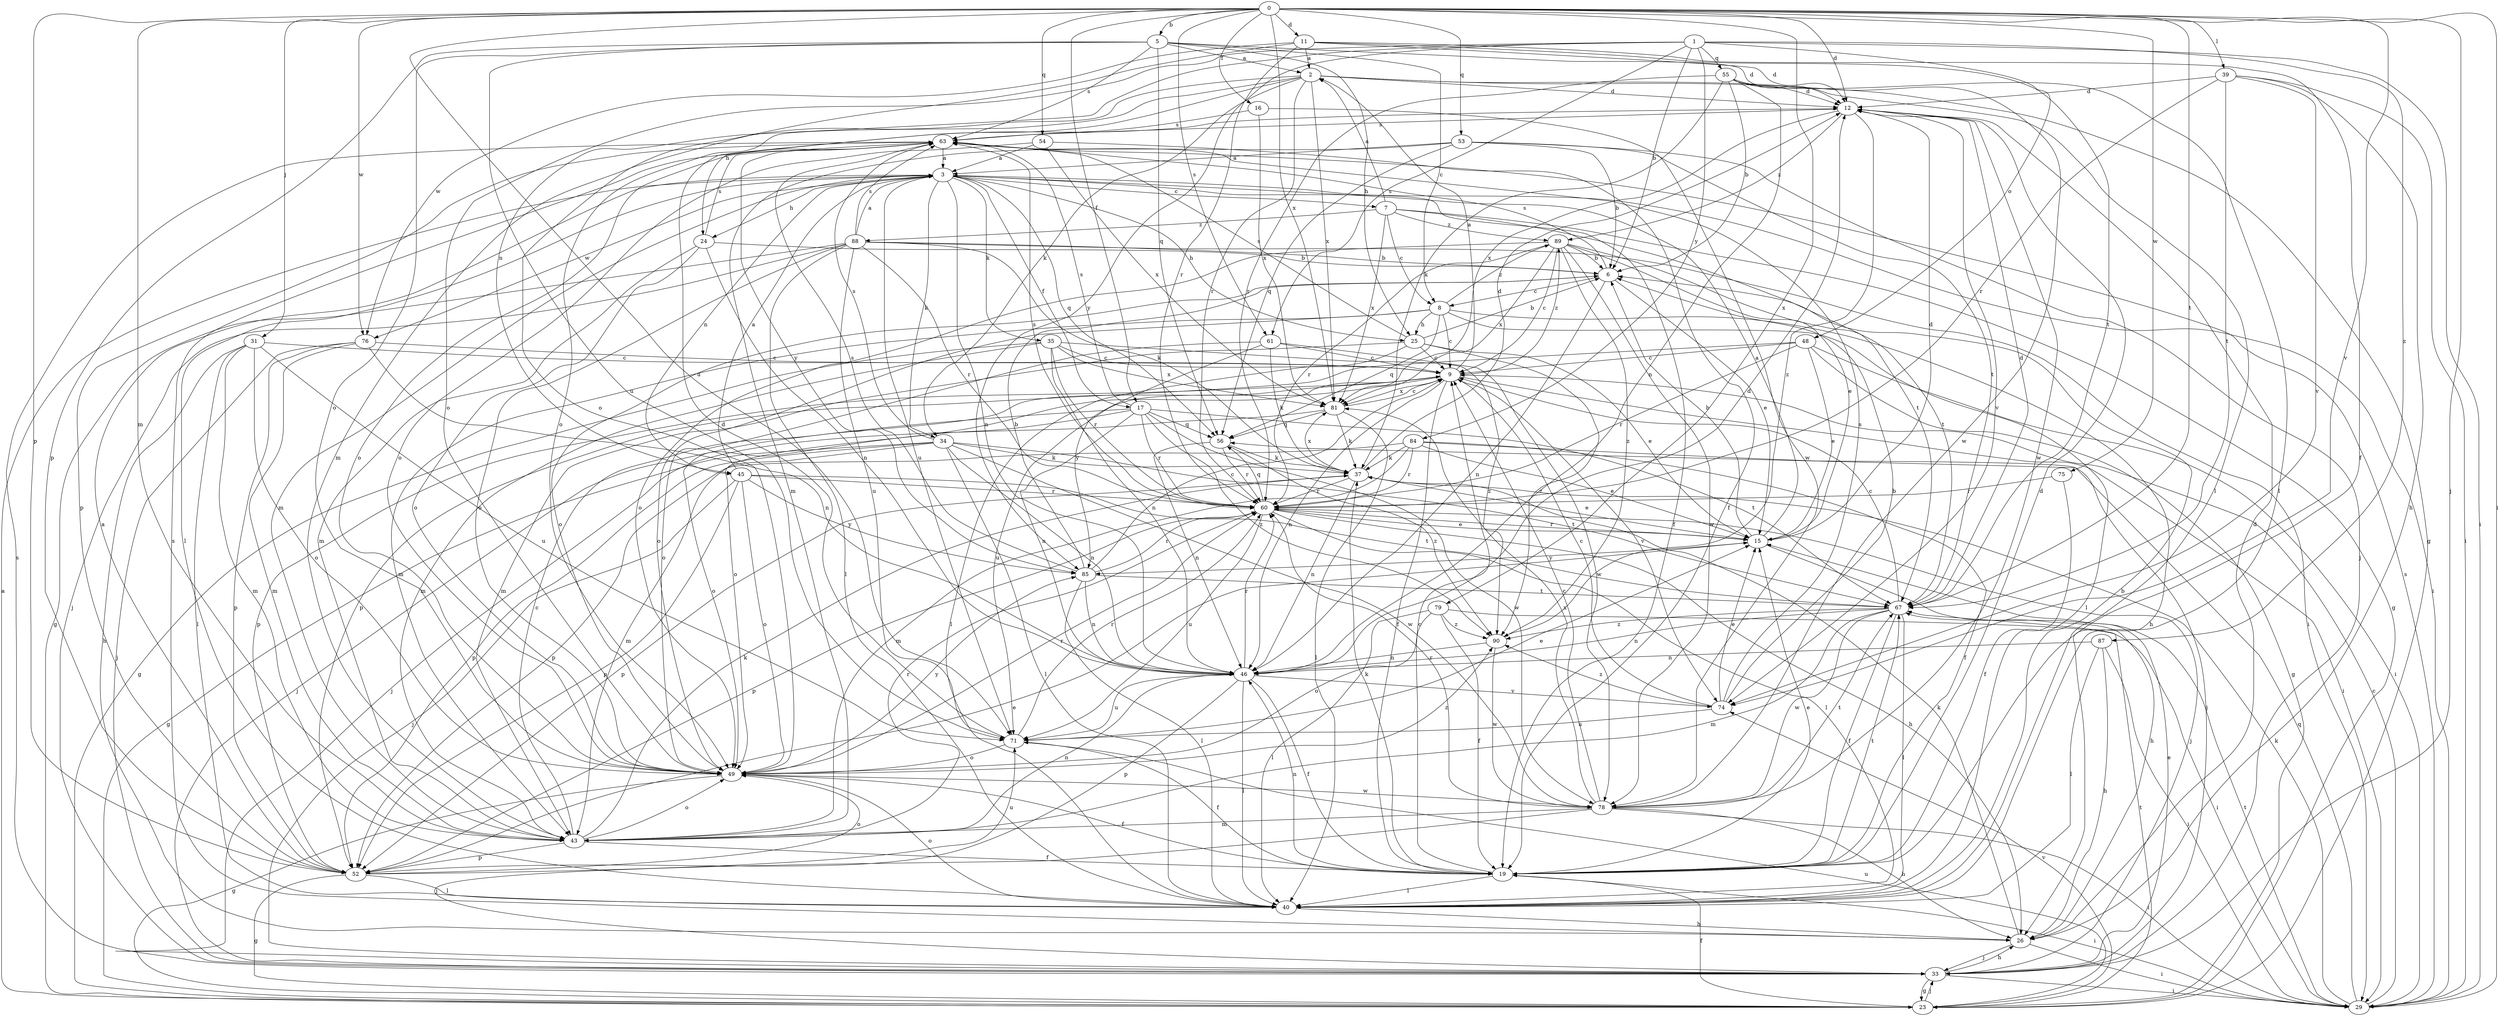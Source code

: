 strict digraph  {
0;
1;
2;
3;
5;
6;
7;
8;
9;
11;
12;
15;
16;
17;
19;
23;
24;
25;
26;
29;
31;
33;
34;
35;
37;
39;
40;
43;
45;
46;
48;
49;
52;
53;
54;
55;
56;
60;
61;
63;
67;
71;
74;
75;
76;
78;
79;
81;
84;
85;
87;
88;
89;
90;
0 -> 5  [label=b];
0 -> 11  [label=d];
0 -> 12  [label=d];
0 -> 16  [label=f];
0 -> 17  [label=f];
0 -> 29  [label=i];
0 -> 31  [label=j];
0 -> 33  [label=j];
0 -> 39  [label=l];
0 -> 43  [label=m];
0 -> 52  [label=p];
0 -> 53  [label=q];
0 -> 54  [label=q];
0 -> 61  [label=s];
0 -> 67  [label=t];
0 -> 71  [label=u];
0 -> 74  [label=v];
0 -> 75  [label=w];
0 -> 76  [label=w];
0 -> 79  [label=x];
0 -> 81  [label=x];
1 -> 6  [label=b];
1 -> 29  [label=i];
1 -> 45  [label=n];
1 -> 48  [label=o];
1 -> 49  [label=o];
1 -> 55  [label=q];
1 -> 61  [label=s];
1 -> 84  [label=y];
1 -> 85  [label=y];
1 -> 87  [label=z];
2 -> 12  [label=d];
2 -> 23  [label=g];
2 -> 24  [label=h];
2 -> 34  [label=k];
2 -> 40  [label=l];
2 -> 43  [label=m];
2 -> 49  [label=o];
2 -> 60  [label=r];
2 -> 81  [label=x];
3 -> 7  [label=c];
3 -> 17  [label=f];
3 -> 19  [label=f];
3 -> 24  [label=h];
3 -> 25  [label=h];
3 -> 29  [label=i];
3 -> 34  [label=k];
3 -> 35  [label=k];
3 -> 40  [label=l];
3 -> 43  [label=m];
3 -> 45  [label=n];
3 -> 46  [label=n];
3 -> 56  [label=q];
3 -> 71  [label=u];
3 -> 76  [label=w];
5 -> 2  [label=a];
5 -> 8  [label=c];
5 -> 12  [label=d];
5 -> 25  [label=h];
5 -> 49  [label=o];
5 -> 52  [label=p];
5 -> 56  [label=q];
5 -> 63  [label=s];
5 -> 71  [label=u];
6 -> 8  [label=c];
6 -> 15  [label=e];
6 -> 46  [label=n];
6 -> 49  [label=o];
6 -> 63  [label=s];
7 -> 2  [label=a];
7 -> 8  [label=c];
7 -> 23  [label=g];
7 -> 67  [label=t];
7 -> 81  [label=x];
7 -> 88  [label=z];
7 -> 89  [label=z];
8 -> 9  [label=c];
8 -> 25  [label=h];
8 -> 26  [label=h];
8 -> 40  [label=l];
8 -> 43  [label=m];
8 -> 49  [label=o];
8 -> 56  [label=q];
8 -> 89  [label=z];
9 -> 2  [label=a];
9 -> 19  [label=f];
9 -> 29  [label=i];
9 -> 46  [label=n];
9 -> 49  [label=o];
9 -> 52  [label=p];
9 -> 71  [label=u];
9 -> 74  [label=v];
9 -> 81  [label=x];
9 -> 89  [label=z];
11 -> 2  [label=a];
11 -> 12  [label=d];
11 -> 19  [label=f];
11 -> 49  [label=o];
11 -> 60  [label=r];
11 -> 67  [label=t];
11 -> 76  [label=w];
12 -> 63  [label=s];
12 -> 74  [label=v];
12 -> 78  [label=w];
12 -> 81  [label=x];
12 -> 89  [label=z];
12 -> 90  [label=z];
15 -> 3  [label=a];
15 -> 6  [label=b];
15 -> 12  [label=d];
15 -> 26  [label=h];
15 -> 60  [label=r];
15 -> 85  [label=y];
16 -> 63  [label=s];
16 -> 78  [label=w];
16 -> 81  [label=x];
17 -> 33  [label=j];
17 -> 46  [label=n];
17 -> 49  [label=o];
17 -> 56  [label=q];
17 -> 60  [label=r];
17 -> 63  [label=s];
17 -> 67  [label=t];
17 -> 78  [label=w];
17 -> 90  [label=z];
19 -> 9  [label=c];
19 -> 12  [label=d];
19 -> 15  [label=e];
19 -> 29  [label=i];
19 -> 37  [label=k];
19 -> 40  [label=l];
19 -> 46  [label=n];
19 -> 67  [label=t];
23 -> 3  [label=a];
23 -> 19  [label=f];
23 -> 33  [label=j];
23 -> 67  [label=t];
23 -> 71  [label=u];
23 -> 74  [label=v];
24 -> 6  [label=b];
24 -> 43  [label=m];
24 -> 46  [label=n];
24 -> 49  [label=o];
24 -> 63  [label=s];
25 -> 6  [label=b];
25 -> 9  [label=c];
25 -> 15  [label=e];
25 -> 40  [label=l];
25 -> 43  [label=m];
25 -> 63  [label=s];
25 -> 90  [label=z];
26 -> 12  [label=d];
26 -> 29  [label=i];
26 -> 33  [label=j];
26 -> 37  [label=k];
26 -> 63  [label=s];
29 -> 9  [label=c];
29 -> 37  [label=k];
29 -> 56  [label=q];
29 -> 63  [label=s];
29 -> 67  [label=t];
31 -> 9  [label=c];
31 -> 26  [label=h];
31 -> 40  [label=l];
31 -> 43  [label=m];
31 -> 49  [label=o];
31 -> 71  [label=u];
33 -> 15  [label=e];
33 -> 23  [label=g];
33 -> 26  [label=h];
33 -> 29  [label=i];
33 -> 63  [label=s];
34 -> 23  [label=g];
34 -> 37  [label=k];
34 -> 40  [label=l];
34 -> 43  [label=m];
34 -> 46  [label=n];
34 -> 52  [label=p];
34 -> 63  [label=s];
34 -> 67  [label=t];
34 -> 78  [label=w];
35 -> 9  [label=c];
35 -> 23  [label=g];
35 -> 43  [label=m];
35 -> 46  [label=n];
35 -> 60  [label=r];
35 -> 81  [label=x];
35 -> 90  [label=z];
37 -> 12  [label=d];
37 -> 15  [label=e];
37 -> 46  [label=n];
37 -> 52  [label=p];
37 -> 60  [label=r];
37 -> 81  [label=x];
39 -> 12  [label=d];
39 -> 26  [label=h];
39 -> 29  [label=i];
39 -> 60  [label=r];
39 -> 67  [label=t];
39 -> 74  [label=v];
40 -> 6  [label=b];
40 -> 26  [label=h];
40 -> 49  [label=o];
43 -> 9  [label=c];
43 -> 19  [label=f];
43 -> 37  [label=k];
43 -> 46  [label=n];
43 -> 49  [label=o];
43 -> 52  [label=p];
43 -> 60  [label=r];
45 -> 3  [label=a];
45 -> 33  [label=j];
45 -> 49  [label=o];
45 -> 52  [label=p];
45 -> 60  [label=r];
45 -> 67  [label=t];
45 -> 85  [label=y];
46 -> 12  [label=d];
46 -> 19  [label=f];
46 -> 40  [label=l];
46 -> 52  [label=p];
46 -> 60  [label=r];
46 -> 71  [label=u];
46 -> 74  [label=v];
48 -> 9  [label=c];
48 -> 15  [label=e];
48 -> 23  [label=g];
48 -> 29  [label=i];
48 -> 52  [label=p];
48 -> 60  [label=r];
49 -> 19  [label=f];
49 -> 23  [label=g];
49 -> 60  [label=r];
49 -> 78  [label=w];
49 -> 85  [label=y];
49 -> 90  [label=z];
52 -> 3  [label=a];
52 -> 15  [label=e];
52 -> 23  [label=g];
52 -> 40  [label=l];
52 -> 49  [label=o];
52 -> 71  [label=u];
53 -> 3  [label=a];
53 -> 6  [label=b];
53 -> 33  [label=j];
53 -> 43  [label=m];
53 -> 56  [label=q];
53 -> 67  [label=t];
54 -> 3  [label=a];
54 -> 19  [label=f];
54 -> 49  [label=o];
54 -> 81  [label=x];
55 -> 6  [label=b];
55 -> 12  [label=d];
55 -> 37  [label=k];
55 -> 40  [label=l];
55 -> 46  [label=n];
55 -> 60  [label=r];
55 -> 78  [label=w];
56 -> 37  [label=k];
56 -> 46  [label=n];
56 -> 60  [label=r];
56 -> 90  [label=z];
60 -> 15  [label=e];
60 -> 26  [label=h];
60 -> 33  [label=j];
60 -> 40  [label=l];
60 -> 52  [label=p];
60 -> 56  [label=q];
60 -> 63  [label=s];
60 -> 71  [label=u];
61 -> 9  [label=c];
61 -> 37  [label=k];
61 -> 49  [label=o];
61 -> 78  [label=w];
61 -> 85  [label=y];
63 -> 3  [label=a];
63 -> 49  [label=o];
63 -> 52  [label=p];
63 -> 85  [label=y];
67 -> 9  [label=c];
67 -> 12  [label=d];
67 -> 19  [label=f];
67 -> 40  [label=l];
67 -> 43  [label=m];
67 -> 46  [label=n];
67 -> 78  [label=w];
67 -> 90  [label=z];
71 -> 12  [label=d];
71 -> 15  [label=e];
71 -> 19  [label=f];
71 -> 49  [label=o];
71 -> 60  [label=r];
74 -> 6  [label=b];
74 -> 9  [label=c];
74 -> 15  [label=e];
74 -> 63  [label=s];
74 -> 71  [label=u];
74 -> 90  [label=z];
75 -> 19  [label=f];
75 -> 60  [label=r];
76 -> 9  [label=c];
76 -> 33  [label=j];
76 -> 43  [label=m];
76 -> 46  [label=n];
76 -> 52  [label=p];
78 -> 9  [label=c];
78 -> 26  [label=h];
78 -> 29  [label=i];
78 -> 33  [label=j];
78 -> 43  [label=m];
78 -> 60  [label=r];
78 -> 67  [label=t];
78 -> 81  [label=x];
79 -> 19  [label=f];
79 -> 29  [label=i];
79 -> 40  [label=l];
79 -> 49  [label=o];
79 -> 90  [label=z];
81 -> 9  [label=c];
81 -> 33  [label=j];
81 -> 37  [label=k];
81 -> 40  [label=l];
81 -> 56  [label=q];
84 -> 15  [label=e];
84 -> 19  [label=f];
84 -> 33  [label=j];
84 -> 37  [label=k];
84 -> 43  [label=m];
84 -> 52  [label=p];
84 -> 60  [label=r];
85 -> 6  [label=b];
85 -> 9  [label=c];
85 -> 40  [label=l];
85 -> 46  [label=n];
85 -> 60  [label=r];
85 -> 63  [label=s];
85 -> 67  [label=t];
87 -> 26  [label=h];
87 -> 29  [label=i];
87 -> 40  [label=l];
87 -> 46  [label=n];
88 -> 3  [label=a];
88 -> 6  [label=b];
88 -> 23  [label=g];
88 -> 29  [label=i];
88 -> 33  [label=j];
88 -> 37  [label=k];
88 -> 40  [label=l];
88 -> 49  [label=o];
88 -> 60  [label=r];
88 -> 63  [label=s];
88 -> 71  [label=u];
89 -> 6  [label=b];
89 -> 9  [label=c];
89 -> 15  [label=e];
89 -> 49  [label=o];
89 -> 60  [label=r];
89 -> 67  [label=t];
89 -> 78  [label=w];
89 -> 81  [label=x];
89 -> 90  [label=z];
90 -> 46  [label=n];
90 -> 78  [label=w];
}
